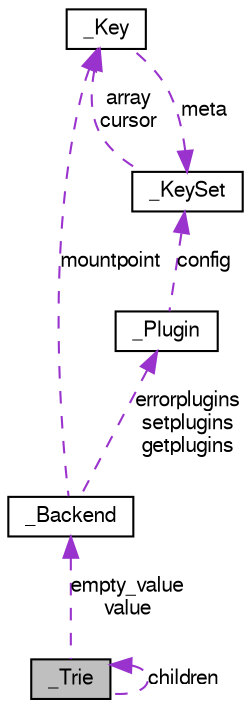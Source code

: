 digraph G
{
  edge [fontname="FreeSans",fontsize="10",labelfontname="FreeSans",labelfontsize="10"];
  node [fontname="FreeSans",fontsize="10",shape=record];
  Node1 [label="_Trie",height=0.2,width=0.4,color="black", fillcolor="grey75", style="filled" fontcolor="black"];
  Node1 -> Node1 [dir=back,color="darkorchid3",fontsize="10",style="dashed",label="children"];
  Node2 -> Node1 [dir=back,color="darkorchid3",fontsize="10",style="dashed",label="empty_value\nvalue"];
  Node2 [label="_Backend",height=0.2,width=0.4,color="black", fillcolor="white", style="filled",URL="$struct__Backend.html"];
  Node3 -> Node2 [dir=back,color="darkorchid3",fontsize="10",style="dashed",label="mountpoint"];
  Node3 [label="_Key",height=0.2,width=0.4,color="black", fillcolor="white", style="filled",URL="$struct__Key.html"];
  Node4 -> Node3 [dir=back,color="darkorchid3",fontsize="10",style="dashed",label="meta"];
  Node4 [label="_KeySet",height=0.2,width=0.4,color="black", fillcolor="white", style="filled",URL="$struct__KeySet.html"];
  Node3 -> Node4 [dir=back,color="darkorchid3",fontsize="10",style="dashed",label="array\ncursor"];
  Node5 -> Node2 [dir=back,color="darkorchid3",fontsize="10",style="dashed",label="errorplugins\nsetplugins\ngetplugins"];
  Node5 [label="_Plugin",height=0.2,width=0.4,color="black", fillcolor="white", style="filled",URL="$struct__Plugin.html"];
  Node4 -> Node5 [dir=back,color="darkorchid3",fontsize="10",style="dashed",label="config"];
}
